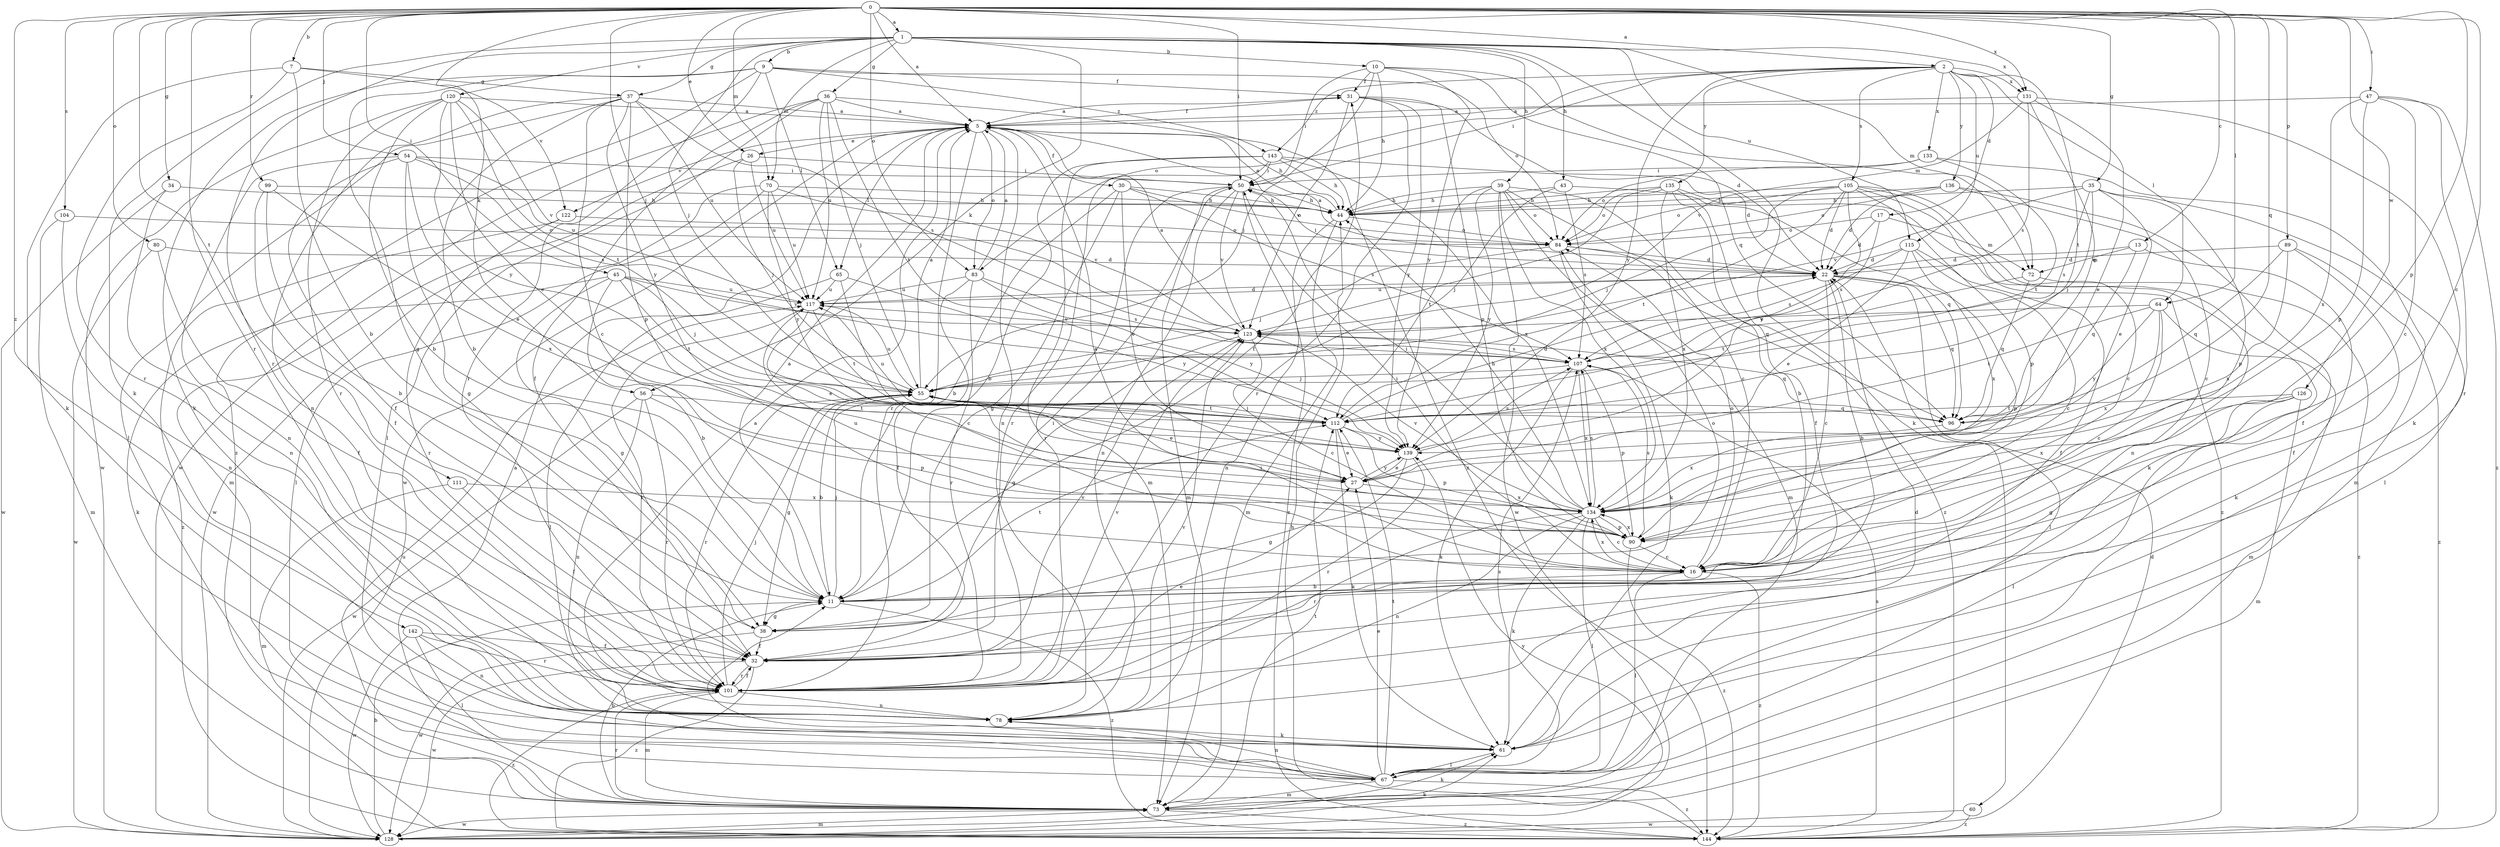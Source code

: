 strict digraph  {
0;
1;
2;
5;
7;
9;
10;
11;
13;
16;
17;
22;
26;
27;
30;
31;
32;
34;
35;
36;
37;
38;
39;
43;
44;
45;
47;
50;
54;
55;
56;
60;
61;
64;
65;
67;
70;
72;
73;
78;
80;
83;
84;
89;
90;
96;
99;
101;
104;
105;
107;
111;
112;
115;
117;
120;
122;
123;
126;
128;
131;
133;
134;
135;
136;
139;
142;
143;
144;
0 -> 1  [label=a];
0 -> 2  [label=a];
0 -> 5  [label=a];
0 -> 7  [label=b];
0 -> 13  [label=c];
0 -> 16  [label=c];
0 -> 26  [label=e];
0 -> 34  [label=g];
0 -> 35  [label=g];
0 -> 45  [label=i];
0 -> 47  [label=i];
0 -> 50  [label=i];
0 -> 54  [label=j];
0 -> 55  [label=j];
0 -> 56  [label=k];
0 -> 64  [label=l];
0 -> 70  [label=m];
0 -> 80  [label=o];
0 -> 83  [label=o];
0 -> 89  [label=p];
0 -> 90  [label=p];
0 -> 96  [label=q];
0 -> 99  [label=r];
0 -> 101  [label=r];
0 -> 104  [label=s];
0 -> 111  [label=t];
0 -> 126  [label=w];
0 -> 131  [label=x];
0 -> 142  [label=z];
1 -> 9  [label=b];
1 -> 10  [label=b];
1 -> 36  [label=g];
1 -> 37  [label=g];
1 -> 39  [label=h];
1 -> 43  [label=h];
1 -> 55  [label=j];
1 -> 56  [label=k];
1 -> 60  [label=k];
1 -> 61  [label=k];
1 -> 70  [label=m];
1 -> 72  [label=m];
1 -> 101  [label=r];
1 -> 115  [label=u];
1 -> 120  [label=v];
1 -> 131  [label=x];
2 -> 17  [label=d];
2 -> 50  [label=i];
2 -> 64  [label=l];
2 -> 83  [label=o];
2 -> 105  [label=s];
2 -> 112  [label=t];
2 -> 115  [label=u];
2 -> 131  [label=x];
2 -> 133  [label=x];
2 -> 135  [label=y];
2 -> 136  [label=y];
2 -> 139  [label=y];
2 -> 143  [label=z];
5 -> 26  [label=e];
5 -> 30  [label=f];
5 -> 31  [label=f];
5 -> 44  [label=h];
5 -> 65  [label=l];
5 -> 78  [label=n];
5 -> 83  [label=o];
5 -> 101  [label=r];
5 -> 122  [label=v];
5 -> 128  [label=w];
7 -> 11  [label=b];
7 -> 37  [label=g];
7 -> 61  [label=k];
7 -> 101  [label=r];
7 -> 122  [label=v];
9 -> 31  [label=f];
9 -> 38  [label=g];
9 -> 61  [label=k];
9 -> 65  [label=l];
9 -> 84  [label=o];
9 -> 101  [label=r];
9 -> 143  [label=z];
9 -> 144  [label=z];
10 -> 31  [label=f];
10 -> 44  [label=h];
10 -> 50  [label=i];
10 -> 55  [label=j];
10 -> 72  [label=m];
10 -> 96  [label=q];
10 -> 139  [label=y];
11 -> 5  [label=a];
11 -> 31  [label=f];
11 -> 38  [label=g];
11 -> 55  [label=j];
11 -> 84  [label=o];
11 -> 112  [label=t];
11 -> 144  [label=z];
13 -> 22  [label=d];
13 -> 61  [label=k];
13 -> 72  [label=m];
13 -> 96  [label=q];
16 -> 5  [label=a];
16 -> 11  [label=b];
16 -> 50  [label=i];
16 -> 67  [label=l];
16 -> 84  [label=o];
16 -> 134  [label=x];
16 -> 144  [label=z];
17 -> 22  [label=d];
17 -> 72  [label=m];
17 -> 84  [label=o];
17 -> 107  [label=s];
22 -> 5  [label=a];
22 -> 11  [label=b];
22 -> 16  [label=c];
22 -> 50  [label=i];
22 -> 67  [label=l];
22 -> 90  [label=p];
22 -> 96  [label=q];
22 -> 117  [label=u];
26 -> 50  [label=i];
26 -> 55  [label=j];
26 -> 73  [label=m];
26 -> 117  [label=u];
27 -> 134  [label=x];
27 -> 139  [label=y];
30 -> 11  [label=b];
30 -> 27  [label=e];
30 -> 38  [label=g];
30 -> 44  [label=h];
30 -> 84  [label=o];
30 -> 107  [label=s];
31 -> 5  [label=a];
31 -> 22  [label=d];
31 -> 90  [label=p];
31 -> 101  [label=r];
31 -> 123  [label=v];
31 -> 139  [label=y];
32 -> 50  [label=i];
32 -> 101  [label=r];
32 -> 123  [label=v];
32 -> 128  [label=w];
32 -> 144  [label=z];
34 -> 44  [label=h];
34 -> 78  [label=n];
34 -> 128  [label=w];
35 -> 27  [label=e];
35 -> 44  [label=h];
35 -> 55  [label=j];
35 -> 67  [label=l];
35 -> 90  [label=p];
35 -> 107  [label=s];
35 -> 123  [label=v];
36 -> 5  [label=a];
36 -> 32  [label=f];
36 -> 55  [label=j];
36 -> 67  [label=l];
36 -> 112  [label=t];
36 -> 117  [label=u];
36 -> 128  [label=w];
36 -> 144  [label=z];
37 -> 5  [label=a];
37 -> 11  [label=b];
37 -> 16  [label=c];
37 -> 67  [label=l];
37 -> 78  [label=n];
37 -> 90  [label=p];
37 -> 107  [label=s];
37 -> 117  [label=u];
37 -> 139  [label=y];
38 -> 32  [label=f];
38 -> 128  [label=w];
39 -> 16  [label=c];
39 -> 44  [label=h];
39 -> 73  [label=m];
39 -> 84  [label=o];
39 -> 112  [label=t];
39 -> 128  [label=w];
39 -> 134  [label=x];
39 -> 139  [label=y];
39 -> 144  [label=z];
43 -> 44  [label=h];
43 -> 55  [label=j];
43 -> 96  [label=q];
43 -> 107  [label=s];
44 -> 5  [label=a];
44 -> 73  [label=m];
44 -> 78  [label=n];
44 -> 84  [label=o];
45 -> 11  [label=b];
45 -> 38  [label=g];
45 -> 55  [label=j];
45 -> 61  [label=k];
45 -> 112  [label=t];
45 -> 117  [label=u];
45 -> 123  [label=v];
47 -> 5  [label=a];
47 -> 16  [label=c];
47 -> 90  [label=p];
47 -> 101  [label=r];
47 -> 134  [label=x];
47 -> 144  [label=z];
50 -> 44  [label=h];
50 -> 73  [label=m];
50 -> 78  [label=n];
50 -> 101  [label=r];
50 -> 123  [label=v];
50 -> 144  [label=z];
54 -> 27  [label=e];
54 -> 32  [label=f];
54 -> 38  [label=g];
54 -> 50  [label=i];
54 -> 78  [label=n];
54 -> 107  [label=s];
54 -> 117  [label=u];
55 -> 5  [label=a];
55 -> 11  [label=b];
55 -> 27  [label=e];
55 -> 38  [label=g];
55 -> 96  [label=q];
55 -> 101  [label=r];
55 -> 112  [label=t];
55 -> 117  [label=u];
56 -> 78  [label=n];
56 -> 90  [label=p];
56 -> 101  [label=r];
56 -> 112  [label=t];
56 -> 128  [label=w];
60 -> 128  [label=w];
60 -> 144  [label=z];
61 -> 22  [label=d];
61 -> 67  [label=l];
64 -> 16  [label=c];
64 -> 73  [label=m];
64 -> 112  [label=t];
64 -> 123  [label=v];
64 -> 134  [label=x];
64 -> 139  [label=y];
65 -> 16  [label=c];
65 -> 67  [label=l];
65 -> 117  [label=u];
65 -> 139  [label=y];
67 -> 11  [label=b];
67 -> 27  [label=e];
67 -> 73  [label=m];
67 -> 78  [label=n];
67 -> 107  [label=s];
67 -> 112  [label=t];
67 -> 144  [label=z];
70 -> 44  [label=h];
70 -> 67  [label=l];
70 -> 117  [label=u];
70 -> 123  [label=v];
70 -> 128  [label=w];
70 -> 139  [label=y];
72 -> 96  [label=q];
72 -> 112  [label=t];
72 -> 144  [label=z];
73 -> 5  [label=a];
73 -> 11  [label=b];
73 -> 61  [label=k];
73 -> 101  [label=r];
73 -> 112  [label=t];
73 -> 117  [label=u];
73 -> 128  [label=w];
73 -> 144  [label=z];
78 -> 5  [label=a];
78 -> 61  [label=k];
78 -> 123  [label=v];
80 -> 22  [label=d];
80 -> 32  [label=f];
80 -> 128  [label=w];
83 -> 5  [label=a];
83 -> 32  [label=f];
83 -> 101  [label=r];
83 -> 107  [label=s];
83 -> 117  [label=u];
83 -> 139  [label=y];
84 -> 22  [label=d];
84 -> 55  [label=j];
84 -> 61  [label=k];
84 -> 96  [label=q];
89 -> 22  [label=d];
89 -> 32  [label=f];
89 -> 96  [label=q];
89 -> 134  [label=x];
89 -> 144  [label=z];
90 -> 16  [label=c];
90 -> 55  [label=j];
90 -> 107  [label=s];
90 -> 117  [label=u];
90 -> 134  [label=x];
90 -> 144  [label=z];
96 -> 134  [label=x];
99 -> 11  [label=b];
99 -> 32  [label=f];
99 -> 44  [label=h];
99 -> 134  [label=x];
101 -> 27  [label=e];
101 -> 32  [label=f];
101 -> 55  [label=j];
101 -> 73  [label=m];
101 -> 78  [label=n];
101 -> 123  [label=v];
101 -> 144  [label=z];
104 -> 73  [label=m];
104 -> 78  [label=n];
104 -> 84  [label=o];
105 -> 16  [label=c];
105 -> 22  [label=d];
105 -> 44  [label=h];
105 -> 55  [label=j];
105 -> 61  [label=k];
105 -> 78  [label=n];
105 -> 84  [label=o];
105 -> 90  [label=p];
105 -> 112  [label=t];
105 -> 139  [label=y];
107 -> 55  [label=j];
107 -> 61  [label=k];
107 -> 90  [label=p];
107 -> 134  [label=x];
111 -> 32  [label=f];
111 -> 73  [label=m];
111 -> 134  [label=x];
112 -> 22  [label=d];
112 -> 27  [label=e];
112 -> 55  [label=j];
112 -> 61  [label=k];
112 -> 90  [label=p];
112 -> 117  [label=u];
112 -> 139  [label=y];
115 -> 16  [label=c];
115 -> 22  [label=d];
115 -> 27  [label=e];
115 -> 32  [label=f];
115 -> 107  [label=s];
115 -> 134  [label=x];
117 -> 22  [label=d];
117 -> 27  [label=e];
117 -> 101  [label=r];
117 -> 112  [label=t];
117 -> 123  [label=v];
120 -> 5  [label=a];
120 -> 11  [label=b];
120 -> 27  [label=e];
120 -> 101  [label=r];
120 -> 112  [label=t];
120 -> 123  [label=v];
120 -> 128  [label=w];
120 -> 139  [label=y];
122 -> 84  [label=o];
122 -> 101  [label=r];
122 -> 144  [label=z];
123 -> 5  [label=a];
123 -> 16  [label=c];
123 -> 38  [label=g];
123 -> 96  [label=q];
123 -> 107  [label=s];
126 -> 38  [label=g];
126 -> 67  [label=l];
126 -> 73  [label=m];
126 -> 112  [label=t];
126 -> 134  [label=x];
128 -> 11  [label=b];
128 -> 22  [label=d];
128 -> 61  [label=k];
128 -> 73  [label=m];
128 -> 139  [label=y];
131 -> 5  [label=a];
131 -> 27  [label=e];
131 -> 61  [label=k];
131 -> 96  [label=q];
131 -> 107  [label=s];
131 -> 123  [label=v];
133 -> 50  [label=i];
133 -> 73  [label=m];
133 -> 84  [label=o];
133 -> 112  [label=t];
134 -> 16  [label=c];
134 -> 44  [label=h];
134 -> 50  [label=i];
134 -> 61  [label=k];
134 -> 67  [label=l];
134 -> 78  [label=n];
134 -> 90  [label=p];
134 -> 101  [label=r];
134 -> 107  [label=s];
134 -> 123  [label=v];
135 -> 11  [label=b];
135 -> 32  [label=f];
135 -> 44  [label=h];
135 -> 84  [label=o];
135 -> 123  [label=v];
135 -> 134  [label=x];
135 -> 144  [label=z];
136 -> 16  [label=c];
136 -> 22  [label=d];
136 -> 32  [label=f];
136 -> 44  [label=h];
136 -> 84  [label=o];
139 -> 27  [label=e];
139 -> 38  [label=g];
139 -> 101  [label=r];
139 -> 107  [label=s];
142 -> 32  [label=f];
142 -> 67  [label=l];
142 -> 78  [label=n];
142 -> 101  [label=r];
142 -> 128  [label=w];
143 -> 11  [label=b];
143 -> 22  [label=d];
143 -> 44  [label=h];
143 -> 50  [label=i];
143 -> 73  [label=m];
143 -> 101  [label=r];
143 -> 134  [label=x];
144 -> 44  [label=h];
144 -> 107  [label=s];
}
